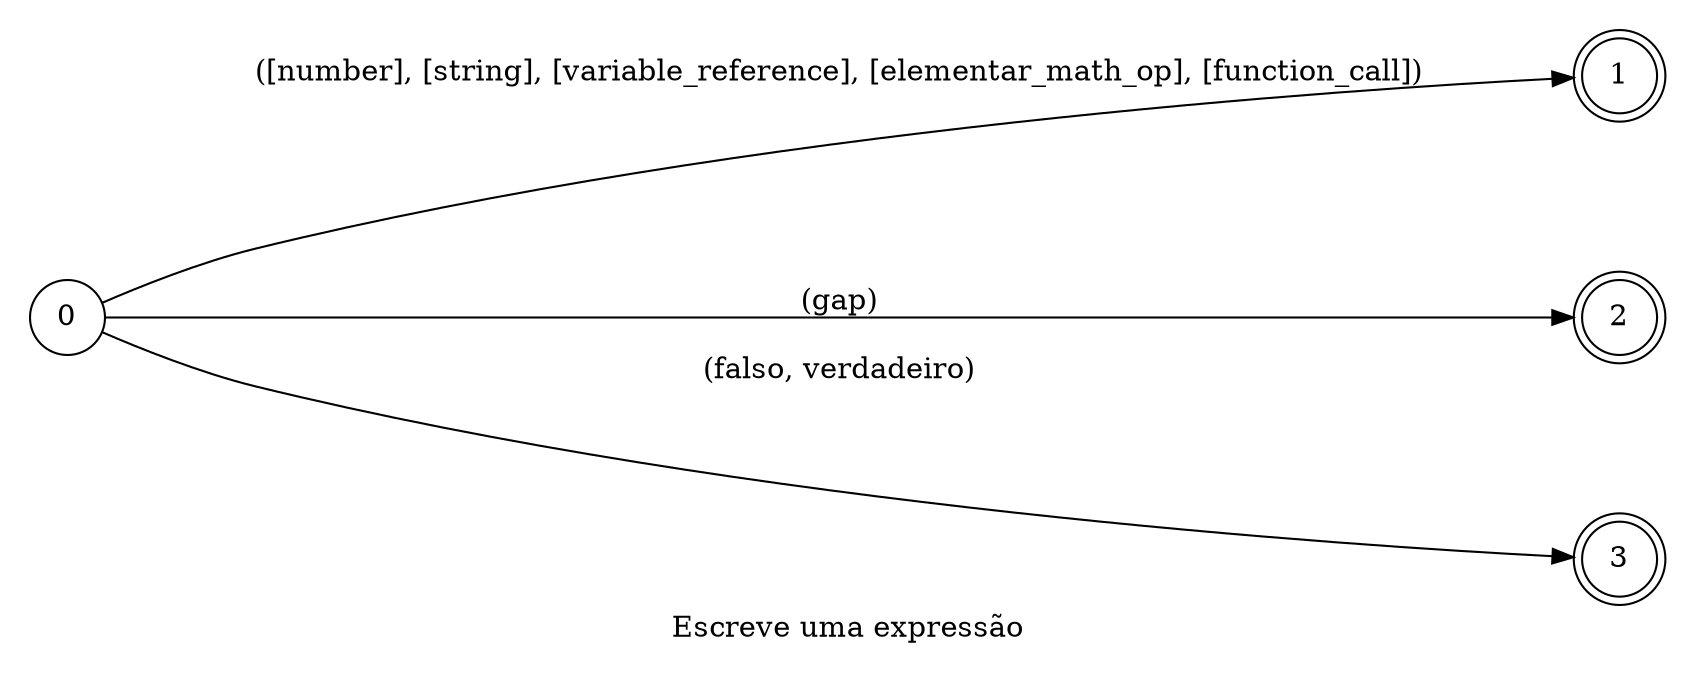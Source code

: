 digraph expressions {
    id="expressions";
    label="Escreve uma expressão";
    lang="pt-BR";
    langName="Português";
    pad="0.2";
    nodesep="1";
    ranksep="2";
    rankdir=LR;
    alias="true";
    node[shape=doublecircle]; 1 2 3;
    node[shape=circle];

    0 -> 1 [label="([number], [string], [variable_reference], [elementar_math_op], [function_call])", store=expression];
    0 -> 2 [label="(gap)", store=wildCard, normalizer="identity"];
    0 -> 3 [label="(falso, verdadeiro)", store=booleanConstants];

    title="Escreve uma expressão";
    desc="Escreve uma expressão no editor de texto, esse automata foi projetado para ser usado em outros automatas";

    examples="
      falso,
      verdadeiro,
      gap,
      [number],
      [string],
      [variable_reference],
      [elementar_math_op],
      [function_call]
    ";
}